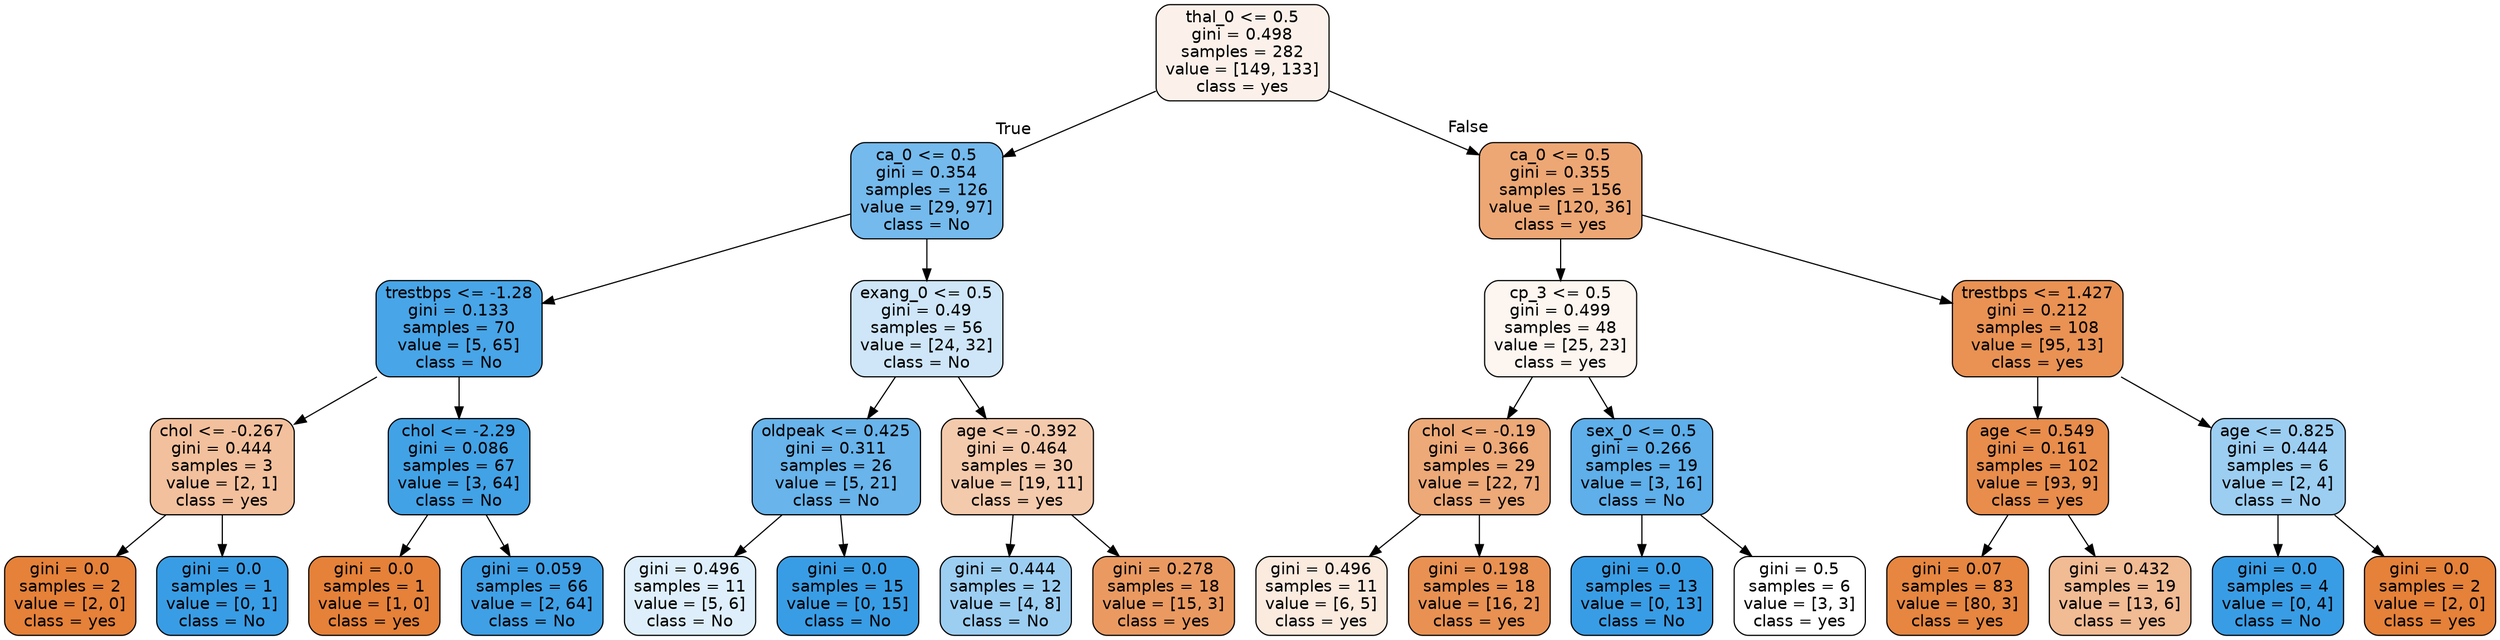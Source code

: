 digraph Tree {
node [shape=box, style="filled, rounded", color="black", fontname=helvetica] ;
edge [fontname=helvetica] ;
0 [label="thal_0 <= 0.5\ngini = 0.498\nsamples = 282\nvalue = [149, 133]\nclass = yes", fillcolor="#fcf1ea"] ;
1 [label="ca_0 <= 0.5\ngini = 0.354\nsamples = 126\nvalue = [29, 97]\nclass = No", fillcolor="#74baed"] ;
0 -> 1 [labeldistance=2.5, labelangle=45, headlabel="True"] ;
2 [label="trestbps <= -1.28\ngini = 0.133\nsamples = 70\nvalue = [5, 65]\nclass = No", fillcolor="#48a5e7"] ;
1 -> 2 ;
3 [label="chol <= -0.267\ngini = 0.444\nsamples = 3\nvalue = [2, 1]\nclass = yes", fillcolor="#f2c09c"] ;
2 -> 3 ;
4 [label="gini = 0.0\nsamples = 2\nvalue = [2, 0]\nclass = yes", fillcolor="#e58139"] ;
3 -> 4 ;
5 [label="gini = 0.0\nsamples = 1\nvalue = [0, 1]\nclass = No", fillcolor="#399de5"] ;
3 -> 5 ;
6 [label="chol <= -2.29\ngini = 0.086\nsamples = 67\nvalue = [3, 64]\nclass = No", fillcolor="#42a2e6"] ;
2 -> 6 ;
7 [label="gini = 0.0\nsamples = 1\nvalue = [1, 0]\nclass = yes", fillcolor="#e58139"] ;
6 -> 7 ;
8 [label="gini = 0.059\nsamples = 66\nvalue = [2, 64]\nclass = No", fillcolor="#3fa0e6"] ;
6 -> 8 ;
9 [label="exang_0 <= 0.5\ngini = 0.49\nsamples = 56\nvalue = [24, 32]\nclass = No", fillcolor="#cee6f8"] ;
1 -> 9 ;
10 [label="oldpeak <= 0.425\ngini = 0.311\nsamples = 26\nvalue = [5, 21]\nclass = No", fillcolor="#68b4eb"] ;
9 -> 10 ;
11 [label="gini = 0.496\nsamples = 11\nvalue = [5, 6]\nclass = No", fillcolor="#deeffb"] ;
10 -> 11 ;
12 [label="gini = 0.0\nsamples = 15\nvalue = [0, 15]\nclass = No", fillcolor="#399de5"] ;
10 -> 12 ;
13 [label="age <= -0.392\ngini = 0.464\nsamples = 30\nvalue = [19, 11]\nclass = yes", fillcolor="#f4caac"] ;
9 -> 13 ;
14 [label="gini = 0.444\nsamples = 12\nvalue = [4, 8]\nclass = No", fillcolor="#9ccef2"] ;
13 -> 14 ;
15 [label="gini = 0.278\nsamples = 18\nvalue = [15, 3]\nclass = yes", fillcolor="#ea9a61"] ;
13 -> 15 ;
16 [label="ca_0 <= 0.5\ngini = 0.355\nsamples = 156\nvalue = [120, 36]\nclass = yes", fillcolor="#eda774"] ;
0 -> 16 [labeldistance=2.5, labelangle=-45, headlabel="False"] ;
17 [label="cp_3 <= 0.5\ngini = 0.499\nsamples = 48\nvalue = [25, 23]\nclass = yes", fillcolor="#fdf5ef"] ;
16 -> 17 ;
18 [label="chol <= -0.19\ngini = 0.366\nsamples = 29\nvalue = [22, 7]\nclass = yes", fillcolor="#eda978"] ;
17 -> 18 ;
19 [label="gini = 0.496\nsamples = 11\nvalue = [6, 5]\nclass = yes", fillcolor="#fbeade"] ;
18 -> 19 ;
20 [label="gini = 0.198\nsamples = 18\nvalue = [16, 2]\nclass = yes", fillcolor="#e89152"] ;
18 -> 20 ;
21 [label="sex_0 <= 0.5\ngini = 0.266\nsamples = 19\nvalue = [3, 16]\nclass = No", fillcolor="#5eafea"] ;
17 -> 21 ;
22 [label="gini = 0.0\nsamples = 13\nvalue = [0, 13]\nclass = No", fillcolor="#399de5"] ;
21 -> 22 ;
23 [label="gini = 0.5\nsamples = 6\nvalue = [3, 3]\nclass = yes", fillcolor="#ffffff"] ;
21 -> 23 ;
24 [label="trestbps <= 1.427\ngini = 0.212\nsamples = 108\nvalue = [95, 13]\nclass = yes", fillcolor="#e99254"] ;
16 -> 24 ;
25 [label="age <= 0.549\ngini = 0.161\nsamples = 102\nvalue = [93, 9]\nclass = yes", fillcolor="#e88d4c"] ;
24 -> 25 ;
26 [label="gini = 0.07\nsamples = 83\nvalue = [80, 3]\nclass = yes", fillcolor="#e68640"] ;
25 -> 26 ;
27 [label="gini = 0.432\nsamples = 19\nvalue = [13, 6]\nclass = yes", fillcolor="#f1bb94"] ;
25 -> 27 ;
28 [label="age <= 0.825\ngini = 0.444\nsamples = 6\nvalue = [2, 4]\nclass = No", fillcolor="#9ccef2"] ;
24 -> 28 ;
29 [label="gini = 0.0\nsamples = 4\nvalue = [0, 4]\nclass = No", fillcolor="#399de5"] ;
28 -> 29 ;
30 [label="gini = 0.0\nsamples = 2\nvalue = [2, 0]\nclass = yes", fillcolor="#e58139"] ;
28 -> 30 ;
}